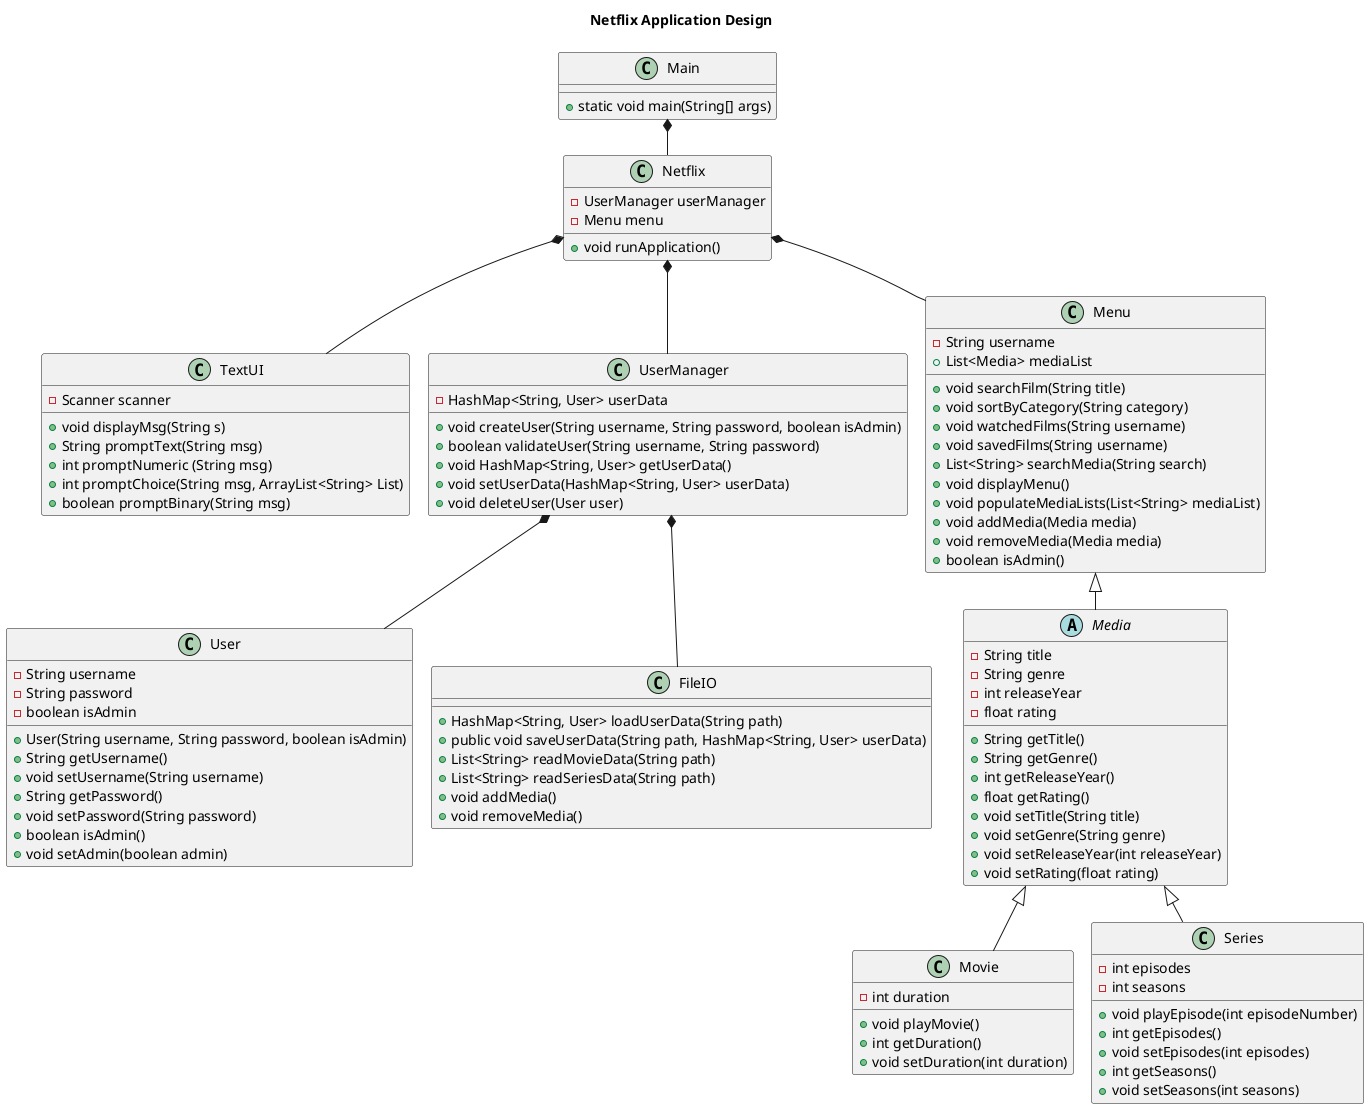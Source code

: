 @startuml
!pragma layout smetana
title Netflix Application Design

class Main {
    + static void main(String[] args)

}

Main *-- Netflix

class Netflix {
    - UserManager userManager
    - Menu menu
    + void runApplication()
}

Netflix *-- TextUI

class TextUI {
- Scanner scanner

+ void displayMsg(String s)
+ String promptText(String msg)
+ int promptNumeric (String msg)
+ int promptChoice(String msg, ArrayList<String> List)
+ boolean promptBinary(String msg)

}
Netflix *-- UserManager
Netflix *-- Menu

class UserManager {
    - HashMap<String, User> userData
    + void createUser(String username, String password, boolean isAdmin)
    + boolean validateUser(String username, String password)
    + void HashMap<String, User> getUserData()
    + void setUserData(HashMap<String, User> userData)
    + void deleteUser(User user)

}

UserManager *-- User

class User {
    - String username
    - String password
    - boolean isAdmin
    + User(String username, String password, boolean isAdmin)
    + String getUsername()
    + void setUsername(String username)
    + String getPassword()
    + void setPassword(String password)
    + boolean isAdmin()
    + void setAdmin(boolean admin)
}

UserManager *-- FileIO

class FileIO {
    + HashMap<String, User> loadUserData(String path)
    + public void saveUserData(String path, HashMap<String, User> userData)
    + List<String> readMovieData(String path)
    + List<String> readSeriesData(String path)
    + void addMedia()
    + void removeMedia()

}

class Menu{
    - String username
    + List<Media> mediaList
    + void searchFilm(String title)
    + void sortByCategory(String category)
    + void watchedFilms(String username)
    + void savedFilms(String username)
    + List<String> searchMedia(String search)
    + void displayMenu()
    + void populateMediaLists(List<String> mediaList)
    + void addMedia(Media media)
    + void removeMedia(Media media)
    + boolean isAdmin()
}

abstract class Media extends Menu {
    - String title
    - String genre
    - int releaseYear
    - float rating
    + String getTitle()
    + String getGenre()
    + int getReleaseYear()
    + float getRating()
    + void setTitle(String title)
    + void setGenre(String genre)
    + void setReleaseYear(int releaseYear)
    + void setRating(float rating)
}

class Movie extends Media {
    - int duration
    + void playMovie()
    + int getDuration()
    + void setDuration(int duration)
}

class Series extends Media{
    - int episodes
    - int seasons
    + void playEpisode(int episodeNumber)
    + int getEpisodes()
    + void setEpisodes(int episodes)
    + int getSeasons()
    + void setSeasons(int seasons)
}

@enduml
